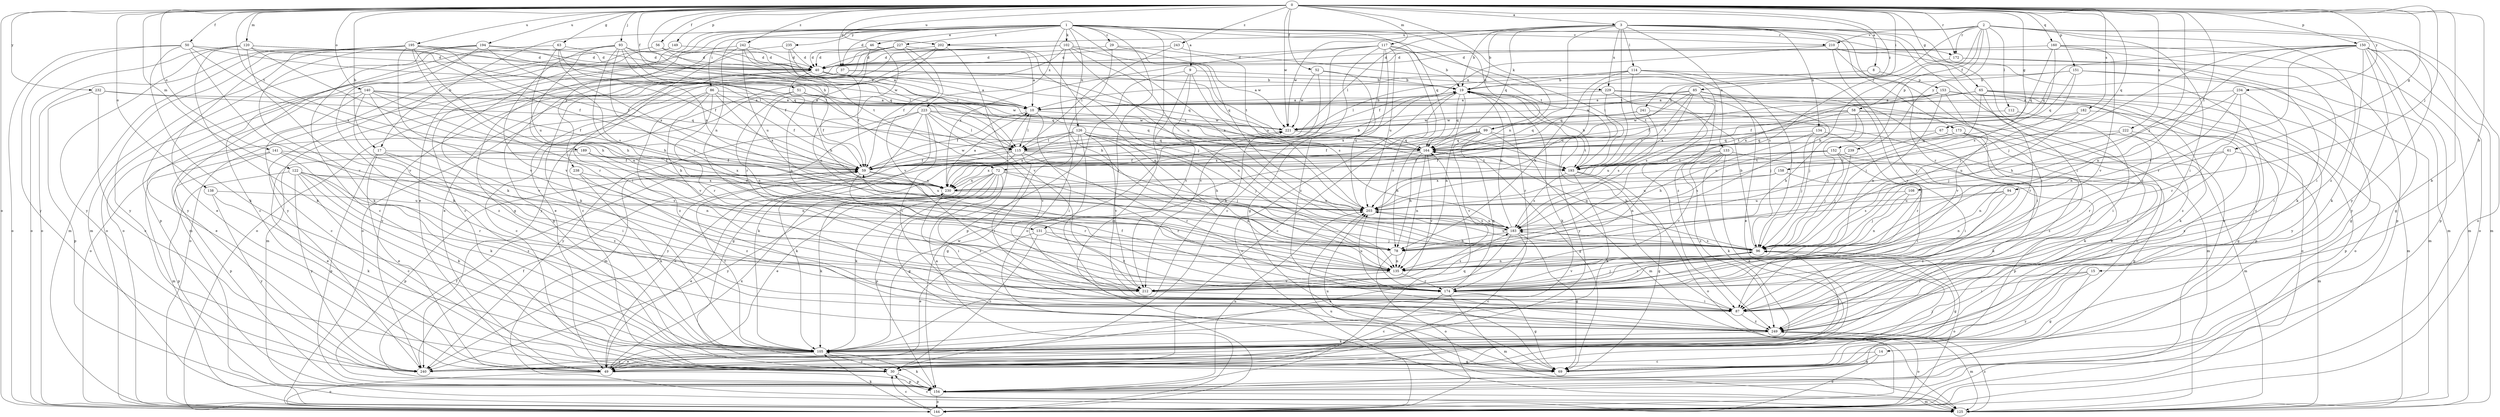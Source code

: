 strict digraph  {
0;
1;
2;
3;
8;
9;
10;
14;
15;
17;
19;
29;
30;
37;
40;
46;
49;
50;
51;
52;
56;
58;
59;
61;
63;
65;
67;
69;
72;
78;
85;
86;
87;
93;
94;
96;
99;
102;
105;
108;
112;
114;
115;
117;
120;
122;
125;
126;
131;
133;
134;
135;
138;
140;
141;
144;
149;
150;
151;
152;
153;
154;
158;
160;
164;
172;
173;
174;
182;
183;
189;
193;
194;
195;
202;
203;
210;
212;
221;
222;
223;
227;
229;
230;
232;
234;
235;
238;
239;
240;
241;
242;
243;
249;
0 -> 3  [label=a];
0 -> 8  [label=a];
0 -> 14  [label=b];
0 -> 15  [label=b];
0 -> 17  [label=b];
0 -> 37  [label=d];
0 -> 50  [label=f];
0 -> 51  [label=f];
0 -> 52  [label=f];
0 -> 56  [label=f];
0 -> 61  [label=g];
0 -> 63  [label=g];
0 -> 65  [label=g];
0 -> 67  [label=g];
0 -> 72  [label=h];
0 -> 85  [label=i];
0 -> 93  [label=j];
0 -> 94  [label=j];
0 -> 96  [label=j];
0 -> 99  [label=k];
0 -> 108  [label=l];
0 -> 117  [label=m];
0 -> 120  [label=m];
0 -> 122  [label=m];
0 -> 138  [label=o];
0 -> 140  [label=o];
0 -> 141  [label=o];
0 -> 144  [label=o];
0 -> 149  [label=p];
0 -> 150  [label=p];
0 -> 151  [label=p];
0 -> 158  [label=q];
0 -> 160  [label=q];
0 -> 172  [label=r];
0 -> 182  [label=s];
0 -> 189  [label=t];
0 -> 194  [label=u];
0 -> 195  [label=u];
0 -> 202  [label=u];
0 -> 221  [label=w];
0 -> 222  [label=x];
0 -> 232  [label=y];
0 -> 234  [label=y];
0 -> 241  [label=z];
0 -> 242  [label=z];
0 -> 243  [label=z];
1 -> 9  [label=a];
1 -> 17  [label=b];
1 -> 29  [label=c];
1 -> 37  [label=d];
1 -> 46  [label=e];
1 -> 49  [label=e];
1 -> 86  [label=i];
1 -> 87  [label=i];
1 -> 99  [label=k];
1 -> 102  [label=k];
1 -> 105  [label=k];
1 -> 125  [label=m];
1 -> 126  [label=n];
1 -> 131  [label=n];
1 -> 164  [label=q];
1 -> 172  [label=r];
1 -> 183  [label=s];
1 -> 193  [label=t];
1 -> 210  [label=v];
1 -> 223  [label=x];
1 -> 227  [label=x];
1 -> 235  [label=y];
1 -> 238  [label=y];
2 -> 19  [label=b];
2 -> 58  [label=f];
2 -> 72  [label=h];
2 -> 78  [label=h];
2 -> 87  [label=i];
2 -> 112  [label=l];
2 -> 144  [label=o];
2 -> 152  [label=p];
2 -> 172  [label=r];
2 -> 210  [label=v];
2 -> 239  [label=y];
2 -> 240  [label=y];
2 -> 249  [label=z];
3 -> 19  [label=b];
3 -> 87  [label=i];
3 -> 114  [label=l];
3 -> 115  [label=l];
3 -> 131  [label=n];
3 -> 133  [label=n];
3 -> 134  [label=n];
3 -> 144  [label=o];
3 -> 164  [label=q];
3 -> 173  [label=r];
3 -> 174  [label=r];
3 -> 193  [label=t];
3 -> 202  [label=u];
3 -> 221  [label=w];
3 -> 229  [label=x];
3 -> 249  [label=z];
8 -> 153  [label=p];
8 -> 203  [label=u];
9 -> 135  [label=n];
9 -> 154  [label=p];
9 -> 183  [label=s];
9 -> 212  [label=v];
9 -> 229  [label=x];
10 -> 19  [label=b];
10 -> 59  [label=f];
10 -> 87  [label=i];
10 -> 115  [label=l];
10 -> 221  [label=w];
14 -> 30  [label=c];
14 -> 69  [label=g];
14 -> 144  [label=o];
15 -> 69  [label=g];
15 -> 87  [label=i];
15 -> 174  [label=r];
15 -> 240  [label=y];
17 -> 49  [label=e];
17 -> 59  [label=f];
17 -> 87  [label=i];
17 -> 154  [label=p];
17 -> 249  [label=z];
19 -> 10  [label=a];
19 -> 30  [label=c];
19 -> 105  [label=k];
19 -> 135  [label=n];
19 -> 144  [label=o];
19 -> 164  [label=q];
19 -> 174  [label=r];
19 -> 230  [label=x];
29 -> 40  [label=d];
29 -> 144  [label=o];
29 -> 183  [label=s];
29 -> 203  [label=u];
30 -> 154  [label=p];
37 -> 19  [label=b];
37 -> 69  [label=g];
37 -> 164  [label=q];
37 -> 193  [label=t];
37 -> 240  [label=y];
40 -> 10  [label=a];
40 -> 19  [label=b];
40 -> 59  [label=f];
40 -> 125  [label=m];
40 -> 135  [label=n];
40 -> 144  [label=o];
40 -> 164  [label=q];
46 -> 10  [label=a];
46 -> 30  [label=c];
46 -> 40  [label=d];
46 -> 135  [label=n];
46 -> 174  [label=r];
49 -> 96  [label=j];
49 -> 144  [label=o];
49 -> 154  [label=p];
49 -> 230  [label=x];
50 -> 40  [label=d];
50 -> 105  [label=k];
50 -> 144  [label=o];
50 -> 164  [label=q];
50 -> 212  [label=v];
50 -> 230  [label=x];
50 -> 240  [label=y];
51 -> 10  [label=a];
51 -> 59  [label=f];
51 -> 135  [label=n];
51 -> 144  [label=o];
51 -> 221  [label=w];
52 -> 19  [label=b];
52 -> 203  [label=u];
52 -> 212  [label=v];
52 -> 221  [label=w];
56 -> 10  [label=a];
56 -> 40  [label=d];
56 -> 115  [label=l];
56 -> 240  [label=y];
58 -> 30  [label=c];
58 -> 69  [label=g];
58 -> 78  [label=h];
58 -> 96  [label=j];
58 -> 115  [label=l];
58 -> 193  [label=t];
58 -> 221  [label=w];
59 -> 19  [label=b];
59 -> 154  [label=p];
59 -> 174  [label=r];
59 -> 203  [label=u];
59 -> 221  [label=w];
59 -> 230  [label=x];
61 -> 125  [label=m];
61 -> 135  [label=n];
61 -> 174  [label=r];
61 -> 193  [label=t];
63 -> 30  [label=c];
63 -> 40  [label=d];
63 -> 59  [label=f];
63 -> 203  [label=u];
63 -> 230  [label=x];
65 -> 10  [label=a];
65 -> 59  [label=f];
65 -> 96  [label=j];
65 -> 125  [label=m];
65 -> 144  [label=o];
65 -> 174  [label=r];
65 -> 240  [label=y];
67 -> 105  [label=k];
67 -> 164  [label=q];
67 -> 203  [label=u];
69 -> 203  [label=u];
72 -> 49  [label=e];
72 -> 69  [label=g];
72 -> 105  [label=k];
72 -> 135  [label=n];
72 -> 154  [label=p];
72 -> 174  [label=r];
72 -> 230  [label=x];
72 -> 240  [label=y];
72 -> 249  [label=z];
78 -> 135  [label=n];
78 -> 144  [label=o];
85 -> 10  [label=a];
85 -> 87  [label=i];
85 -> 96  [label=j];
85 -> 144  [label=o];
85 -> 164  [label=q];
85 -> 183  [label=s];
85 -> 193  [label=t];
85 -> 221  [label=w];
85 -> 230  [label=x];
86 -> 10  [label=a];
86 -> 30  [label=c];
86 -> 59  [label=f];
86 -> 174  [label=r];
86 -> 212  [label=v];
86 -> 230  [label=x];
86 -> 249  [label=z];
87 -> 19  [label=b];
87 -> 249  [label=z];
93 -> 40  [label=d];
93 -> 59  [label=f];
93 -> 78  [label=h];
93 -> 96  [label=j];
93 -> 115  [label=l];
93 -> 135  [label=n];
93 -> 144  [label=o];
93 -> 212  [label=v];
93 -> 230  [label=x];
94 -> 135  [label=n];
94 -> 183  [label=s];
94 -> 203  [label=u];
94 -> 249  [label=z];
96 -> 19  [label=b];
96 -> 69  [label=g];
96 -> 135  [label=n];
96 -> 144  [label=o];
96 -> 164  [label=q];
96 -> 174  [label=r];
96 -> 183  [label=s];
96 -> 203  [label=u];
96 -> 212  [label=v];
99 -> 59  [label=f];
99 -> 69  [label=g];
99 -> 78  [label=h];
99 -> 125  [label=m];
99 -> 164  [label=q];
99 -> 193  [label=t];
99 -> 212  [label=v];
99 -> 230  [label=x];
102 -> 40  [label=d];
102 -> 49  [label=e];
102 -> 78  [label=h];
102 -> 144  [label=o];
102 -> 183  [label=s];
102 -> 193  [label=t];
102 -> 203  [label=u];
102 -> 221  [label=w];
105 -> 30  [label=c];
105 -> 49  [label=e];
105 -> 59  [label=f];
105 -> 69  [label=g];
105 -> 96  [label=j];
105 -> 221  [label=w];
105 -> 240  [label=y];
108 -> 96  [label=j];
108 -> 135  [label=n];
108 -> 203  [label=u];
112 -> 87  [label=i];
112 -> 221  [label=w];
114 -> 19  [label=b];
114 -> 49  [label=e];
114 -> 78  [label=h];
114 -> 96  [label=j];
114 -> 115  [label=l];
114 -> 193  [label=t];
114 -> 212  [label=v];
115 -> 49  [label=e];
115 -> 59  [label=f];
115 -> 87  [label=i];
115 -> 96  [label=j];
115 -> 105  [label=k];
115 -> 174  [label=r];
115 -> 193  [label=t];
117 -> 19  [label=b];
117 -> 30  [label=c];
117 -> 40  [label=d];
117 -> 69  [label=g];
117 -> 105  [label=k];
117 -> 174  [label=r];
117 -> 193  [label=t];
117 -> 203  [label=u];
117 -> 230  [label=x];
117 -> 249  [label=z];
120 -> 40  [label=d];
120 -> 59  [label=f];
120 -> 78  [label=h];
120 -> 105  [label=k];
120 -> 115  [label=l];
120 -> 144  [label=o];
120 -> 212  [label=v];
120 -> 240  [label=y];
122 -> 30  [label=c];
122 -> 105  [label=k];
122 -> 154  [label=p];
122 -> 174  [label=r];
122 -> 183  [label=s];
122 -> 230  [label=x];
122 -> 240  [label=y];
122 -> 249  [label=z];
125 -> 30  [label=c];
125 -> 203  [label=u];
125 -> 249  [label=z];
126 -> 69  [label=g];
126 -> 78  [label=h];
126 -> 87  [label=i];
126 -> 96  [label=j];
126 -> 115  [label=l];
126 -> 135  [label=n];
126 -> 164  [label=q];
126 -> 212  [label=v];
126 -> 230  [label=x];
126 -> 240  [label=y];
131 -> 30  [label=c];
131 -> 49  [label=e];
131 -> 96  [label=j];
131 -> 174  [label=r];
133 -> 49  [label=e];
133 -> 59  [label=f];
133 -> 105  [label=k];
133 -> 135  [label=n];
133 -> 154  [label=p];
133 -> 193  [label=t];
133 -> 212  [label=v];
133 -> 249  [label=z];
134 -> 78  [label=h];
134 -> 96  [label=j];
134 -> 115  [label=l];
134 -> 174  [label=r];
135 -> 174  [label=r];
135 -> 212  [label=v];
138 -> 105  [label=k];
138 -> 203  [label=u];
138 -> 240  [label=y];
140 -> 10  [label=a];
140 -> 30  [label=c];
140 -> 49  [label=e];
140 -> 59  [label=f];
140 -> 78  [label=h];
140 -> 164  [label=q];
140 -> 212  [label=v];
140 -> 249  [label=z];
141 -> 59  [label=f];
141 -> 105  [label=k];
141 -> 125  [label=m];
141 -> 135  [label=n];
141 -> 154  [label=p];
144 -> 10  [label=a];
144 -> 30  [label=c];
144 -> 105  [label=k];
149 -> 40  [label=d];
149 -> 125  [label=m];
149 -> 144  [label=o];
150 -> 40  [label=d];
150 -> 69  [label=g];
150 -> 96  [label=j];
150 -> 105  [label=k];
150 -> 125  [label=m];
150 -> 135  [label=n];
150 -> 144  [label=o];
150 -> 154  [label=p];
150 -> 164  [label=q];
150 -> 174  [label=r];
150 -> 240  [label=y];
151 -> 10  [label=a];
151 -> 19  [label=b];
151 -> 69  [label=g];
151 -> 96  [label=j];
151 -> 125  [label=m];
151 -> 164  [label=q];
152 -> 59  [label=f];
152 -> 87  [label=i];
152 -> 96  [label=j];
152 -> 105  [label=k];
152 -> 183  [label=s];
152 -> 193  [label=t];
153 -> 10  [label=a];
153 -> 59  [label=f];
153 -> 105  [label=k];
153 -> 135  [label=n];
153 -> 154  [label=p];
153 -> 212  [label=v];
153 -> 230  [label=x];
153 -> 249  [label=z];
154 -> 59  [label=f];
154 -> 105  [label=k];
154 -> 125  [label=m];
154 -> 144  [label=o];
154 -> 164  [label=q];
154 -> 203  [label=u];
158 -> 87  [label=i];
158 -> 203  [label=u];
158 -> 230  [label=x];
160 -> 40  [label=d];
160 -> 87  [label=i];
160 -> 154  [label=p];
160 -> 164  [label=q];
160 -> 183  [label=s];
160 -> 212  [label=v];
164 -> 59  [label=f];
164 -> 78  [label=h];
164 -> 135  [label=n];
164 -> 212  [label=v];
164 -> 230  [label=x];
172 -> 105  [label=k];
172 -> 125  [label=m];
172 -> 183  [label=s];
173 -> 125  [label=m];
173 -> 154  [label=p];
173 -> 164  [label=q];
173 -> 203  [label=u];
173 -> 249  [label=z];
174 -> 30  [label=c];
174 -> 59  [label=f];
174 -> 69  [label=g];
174 -> 125  [label=m];
174 -> 164  [label=q];
174 -> 203  [label=u];
182 -> 96  [label=j];
182 -> 154  [label=p];
182 -> 203  [label=u];
182 -> 221  [label=w];
183 -> 19  [label=b];
183 -> 30  [label=c];
183 -> 49  [label=e];
183 -> 69  [label=g];
183 -> 78  [label=h];
183 -> 96  [label=j];
183 -> 203  [label=u];
189 -> 49  [label=e];
189 -> 59  [label=f];
189 -> 135  [label=n];
189 -> 230  [label=x];
193 -> 19  [label=b];
193 -> 69  [label=g];
193 -> 105  [label=k];
193 -> 144  [label=o];
193 -> 183  [label=s];
194 -> 30  [label=c];
194 -> 40  [label=d];
194 -> 105  [label=k];
194 -> 125  [label=m];
194 -> 154  [label=p];
194 -> 183  [label=s];
194 -> 221  [label=w];
195 -> 40  [label=d];
195 -> 49  [label=e];
195 -> 59  [label=f];
195 -> 78  [label=h];
195 -> 105  [label=k];
195 -> 115  [label=l];
195 -> 125  [label=m];
195 -> 144  [label=o];
195 -> 164  [label=q];
195 -> 174  [label=r];
195 -> 212  [label=v];
195 -> 240  [label=y];
202 -> 30  [label=c];
202 -> 40  [label=d];
202 -> 135  [label=n];
202 -> 212  [label=v];
202 -> 240  [label=y];
203 -> 183  [label=s];
210 -> 30  [label=c];
210 -> 40  [label=d];
210 -> 59  [label=f];
210 -> 87  [label=i];
210 -> 125  [label=m];
210 -> 174  [label=r];
212 -> 87  [label=i];
212 -> 96  [label=j];
212 -> 183  [label=s];
221 -> 164  [label=q];
222 -> 164  [label=q];
222 -> 174  [label=r];
222 -> 203  [label=u];
222 -> 249  [label=z];
223 -> 69  [label=g];
223 -> 87  [label=i];
223 -> 105  [label=k];
223 -> 115  [label=l];
223 -> 125  [label=m];
223 -> 164  [label=q];
223 -> 212  [label=v];
223 -> 221  [label=w];
223 -> 240  [label=y];
227 -> 40  [label=d];
227 -> 49  [label=e];
227 -> 59  [label=f];
227 -> 96  [label=j];
227 -> 105  [label=k];
227 -> 144  [label=o];
227 -> 212  [label=v];
229 -> 10  [label=a];
229 -> 87  [label=i];
229 -> 96  [label=j];
229 -> 125  [label=m];
229 -> 240  [label=y];
230 -> 10  [label=a];
230 -> 49  [label=e];
230 -> 87  [label=i];
230 -> 105  [label=k];
230 -> 203  [label=u];
232 -> 10  [label=a];
232 -> 30  [label=c];
232 -> 154  [label=p];
232 -> 164  [label=q];
234 -> 10  [label=a];
234 -> 78  [label=h];
234 -> 87  [label=i];
234 -> 135  [label=n];
234 -> 174  [label=r];
235 -> 40  [label=d];
235 -> 69  [label=g];
235 -> 78  [label=h];
235 -> 193  [label=t];
238 -> 105  [label=k];
238 -> 230  [label=x];
238 -> 249  [label=z];
239 -> 96  [label=j];
239 -> 193  [label=t];
240 -> 59  [label=f];
241 -> 49  [label=e];
241 -> 164  [label=q];
241 -> 183  [label=s];
241 -> 221  [label=w];
242 -> 10  [label=a];
242 -> 40  [label=d];
242 -> 87  [label=i];
242 -> 115  [label=l];
242 -> 203  [label=u];
242 -> 240  [label=y];
243 -> 40  [label=d];
243 -> 115  [label=l];
243 -> 249  [label=z];
249 -> 105  [label=k];
249 -> 125  [label=m];
249 -> 144  [label=o];
}
